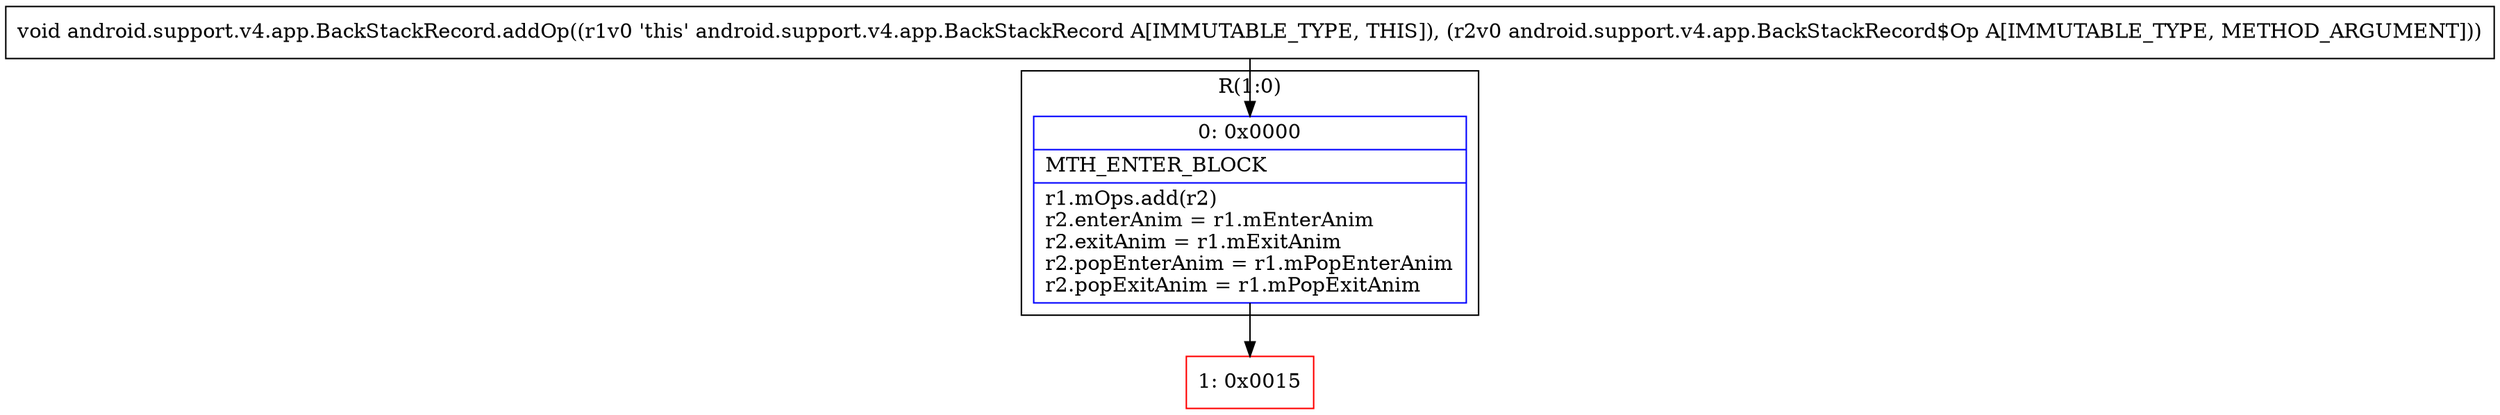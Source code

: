 digraph "CFG forandroid.support.v4.app.BackStackRecord.addOp(Landroid\/support\/v4\/app\/BackStackRecord$Op;)V" {
subgraph cluster_Region_44051844 {
label = "R(1:0)";
node [shape=record,color=blue];
Node_0 [shape=record,label="{0\:\ 0x0000|MTH_ENTER_BLOCK\l|r1.mOps.add(r2)\lr2.enterAnim = r1.mEnterAnim\lr2.exitAnim = r1.mExitAnim\lr2.popEnterAnim = r1.mPopEnterAnim\lr2.popExitAnim = r1.mPopExitAnim\l}"];
}
Node_1 [shape=record,color=red,label="{1\:\ 0x0015}"];
MethodNode[shape=record,label="{void android.support.v4.app.BackStackRecord.addOp((r1v0 'this' android.support.v4.app.BackStackRecord A[IMMUTABLE_TYPE, THIS]), (r2v0 android.support.v4.app.BackStackRecord$Op A[IMMUTABLE_TYPE, METHOD_ARGUMENT])) }"];
MethodNode -> Node_0;
Node_0 -> Node_1;
}

